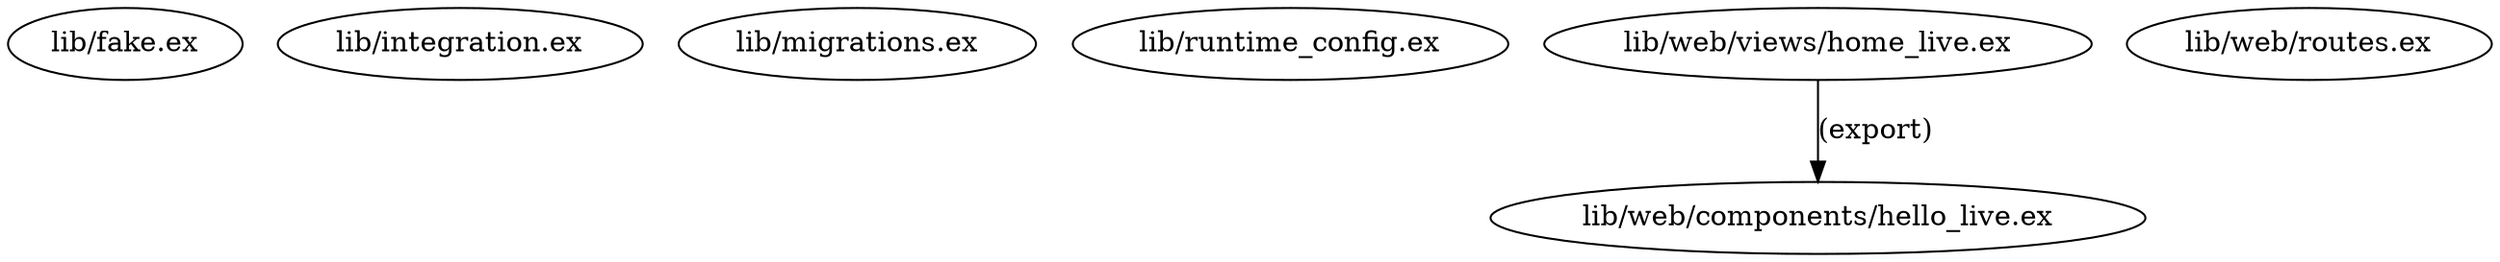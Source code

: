 digraph "xref graph" {
  "lib/fake.ex"
  "lib/integration.ex"
  "lib/migrations.ex"
  "lib/runtime_config.ex"
  "lib/web/components/hello_live.ex"
  "lib/web/routes.ex"
  "lib/web/views/home_live.ex"
  "lib/web/views/home_live.ex" -> "lib/web/components/hello_live.ex" [label="(export)"]
}
